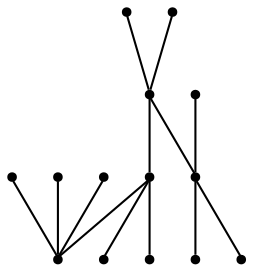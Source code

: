 graph {
  node [shape=point,comment="{\"directed\":false,\"doi\":\"10.1007/978-3-319-73915-1_24\",\"figure\":\"1 (3)\"}"]

  v0 [pos="1359.4488652054736,596.5313605236892"]
  v1 [pos="1323.644166646524,632.9408792083302"]
  v2 [pos="1252.0389981584017,705.7639901606963"]
  v3 [pos="1287.8385460555178,669.3514391405499"]
  v4 [pos="1219.4380430541166,377.1033526107848"]
  v5 [pos="1183.635442912951,413.51287129542595"]
  v6 [pos="1147.8380252278278,449.92242972234106"]
  v7 [pos="969.7503313821309,266.69542073092066"]
  v8 [pos="1112.0313236337206,486.3319484069822"]
  v9 [pos="1076.231871119231,522.738184379792"]
  v10 [pos="1040.4282217691734,559.1509857762644"]
  v11 [pos="1005.5560155615548,230.2859020462796"]
  v12 [pos="933.9487804498572,303.1059886115951"]
  v13 [pos="898.1461962057961,339.514458100203"]

  v0 -- v1 [id="-1",pos="1359.4488652054736,596.5313605236892 1359.4415207432294,632.945131631647 1359.4415207432294,632.945131631647 1359.4415207432294,632.945131631647 1323.644166646524,632.9408792083302 1323.644166646524,632.9408792083302 1323.644166646524,632.9408792083302"]
  v13 -- v7 [id="-2",pos="898.1461962057961,339.514458100203 969.7502042052955,339.51447399711253 969.7502042052955,339.51447399711253 969.7502042052955,339.51447399711253 969.7503313821309,266.69542073092066 969.7503313821309,266.69542073092066 969.7503313821309,266.69542073092066"]
  v7 -- v11 [id="-3",pos="969.7503313821309,266.69542073092066 969.7502042052955,230.28591794318913 969.7502042052955,230.28591794318913 969.7502042052955,230.28591794318913 1005.5560155615548,230.2859020462796 1005.5560155615548,230.2859020462796 1005.5560155615548,230.2859020462796"]
  v10 -- v8 [id="-4",pos="1040.4282217691734,559.1509857762644 1040.4282217691734,486.3319086647082 1040.4282217691734,486.3319086647082 1040.4282217691734,486.3319086647082 1112.0313236337206,486.3319484069822 1112.0313236337206,486.3319484069822 1112.0313236337206,486.3319484069822"]
  v8 -- v5 [id="-5",pos="1112.0313236337206,486.3319484069822 1183.6342983214324,486.3319086647082 1183.6342983214324,486.3319086647082 1183.6342983214324,486.3319086647082 1183.635442912951,413.51287129542595 1183.635442912951,413.51287129542595 1183.635442912951,413.51287129542595"]
  v9 -- v8 [id="-6",pos="1076.231871119231,522.738184379792 1112.0353932924534,522.7414273493494 1112.0353932924534,522.7414273493494 1112.0353932924534,522.7414273493494 1112.0313236337206,486.3319484069822 1112.0313236337206,486.3319484069822 1112.0313236337206,486.3319484069822"]
  v8 -- v7 [id="-7",pos="1112.0313236337206,486.3319484069822 1112.0353932924534,266.6954366278303 1112.0353932924534,266.6954366278303 1112.0353932924534,266.6954366278303 969.7503313821309,266.69542073092066 969.7503313821309,266.69542073092066 969.7503313821309,266.69542073092066"]
  v7 -- v12 [id="-8",pos="969.7503313821309,266.69542073092066 933.9444564374538,266.6954366278303 933.9444564374538,266.6954366278303 933.9444564374538,266.6954366278303 933.9487804498572,303.1059886115951 933.9487804498572,303.1059886115951 933.9487804498572,303.1059886115951"]
  v5 -- v6 [id="-9",pos="1183.635442912951,413.51287129542595 1147.8368170478916,414.0504411902891 1147.8368170478916,414.0504411902891 1147.8368170478916,414.0504411902891 1147.8380252278278,449.92242972234106 1147.8380252278278,449.92242972234106 1147.8380252278278,449.92242972234106"]
  v5 -- v4 [id="-10",pos="1183.635442912951,413.51287129542595 1183.6342983214324,377.1033526107848 1183.6342983214324,377.1033526107848 1183.6342983214324,377.1033526107848 1219.4380430541166,377.1033526107848 1219.4380430541166,377.1033526107848 1219.4380430541166,377.1033526107848"]
  v3 -- v1 [id="-11",pos="1287.8385460555178,669.3514391405499 1287.8384188786822,632.945131631647 1287.8384188786822,632.945131631647 1287.8384188786822,632.945131631647 1323.644166646524,632.9408792083302 1323.644166646524,632.9408792083302 1323.644166646524,632.9408792083302"]
  v5 -- v1 [id="-12",pos="1183.635442912951,413.51287129542595 1323.6398426341204,413.51287129542595 1323.6398426341204,413.51287129542595 1323.6398426341204,413.51287129542595 1323.644166646524,632.9408792083302 1323.644166646524,632.9408792083302 1323.644166646524,632.9408792083302"]
  v2 -- v1 [id="-13",pos="1252.0389981584017,705.7639901606963 1323.6398426341204,705.7641848978388 1323.6398426341204,705.7641848978388 1323.6398426341204,705.7641848978388 1323.644166646524,632.9408792083302 1323.644166646524,632.9408792083302 1323.644166646524,632.9408792083302"]
}